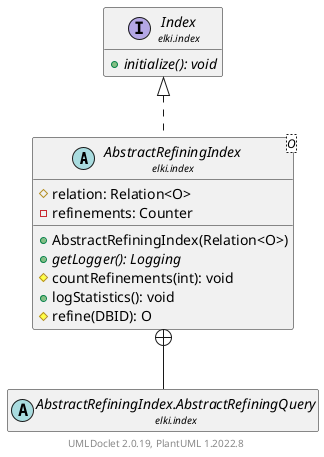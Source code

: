 @startuml
    remove .*\.(Instance|Par|Parameterizer|Factory)$
    set namespaceSeparator none
    hide empty fields
    hide empty methods

    abstract class "<size:14>AbstractRefiningIndex\n<size:10>elki.index" as elki.index.AbstractRefiningIndex<O> [[AbstractRefiningIndex.html]] {
        #relation: Relation<O>
        -refinements: Counter
        +AbstractRefiningIndex(Relation<O>)
        {abstract} +getLogger(): Logging
        #countRefinements(int): void
        +logStatistics(): void
        #refine(DBID): O
    }

    interface "<size:14>Index\n<size:10>elki.index" as elki.index.Index [[Index.html]] {
        {abstract} +initialize(): void
    }
    abstract class "<size:14>AbstractRefiningIndex.AbstractRefiningQuery\n<size:10>elki.index" as elki.index.AbstractRefiningIndex.AbstractRefiningQuery [[AbstractRefiningIndex.AbstractRefiningQuery.html]]

    elki.index.Index <|.. elki.index.AbstractRefiningIndex
    elki.index.AbstractRefiningIndex +-- elki.index.AbstractRefiningIndex.AbstractRefiningQuery

    center footer UMLDoclet 2.0.19, PlantUML 1.2022.8
@enduml
